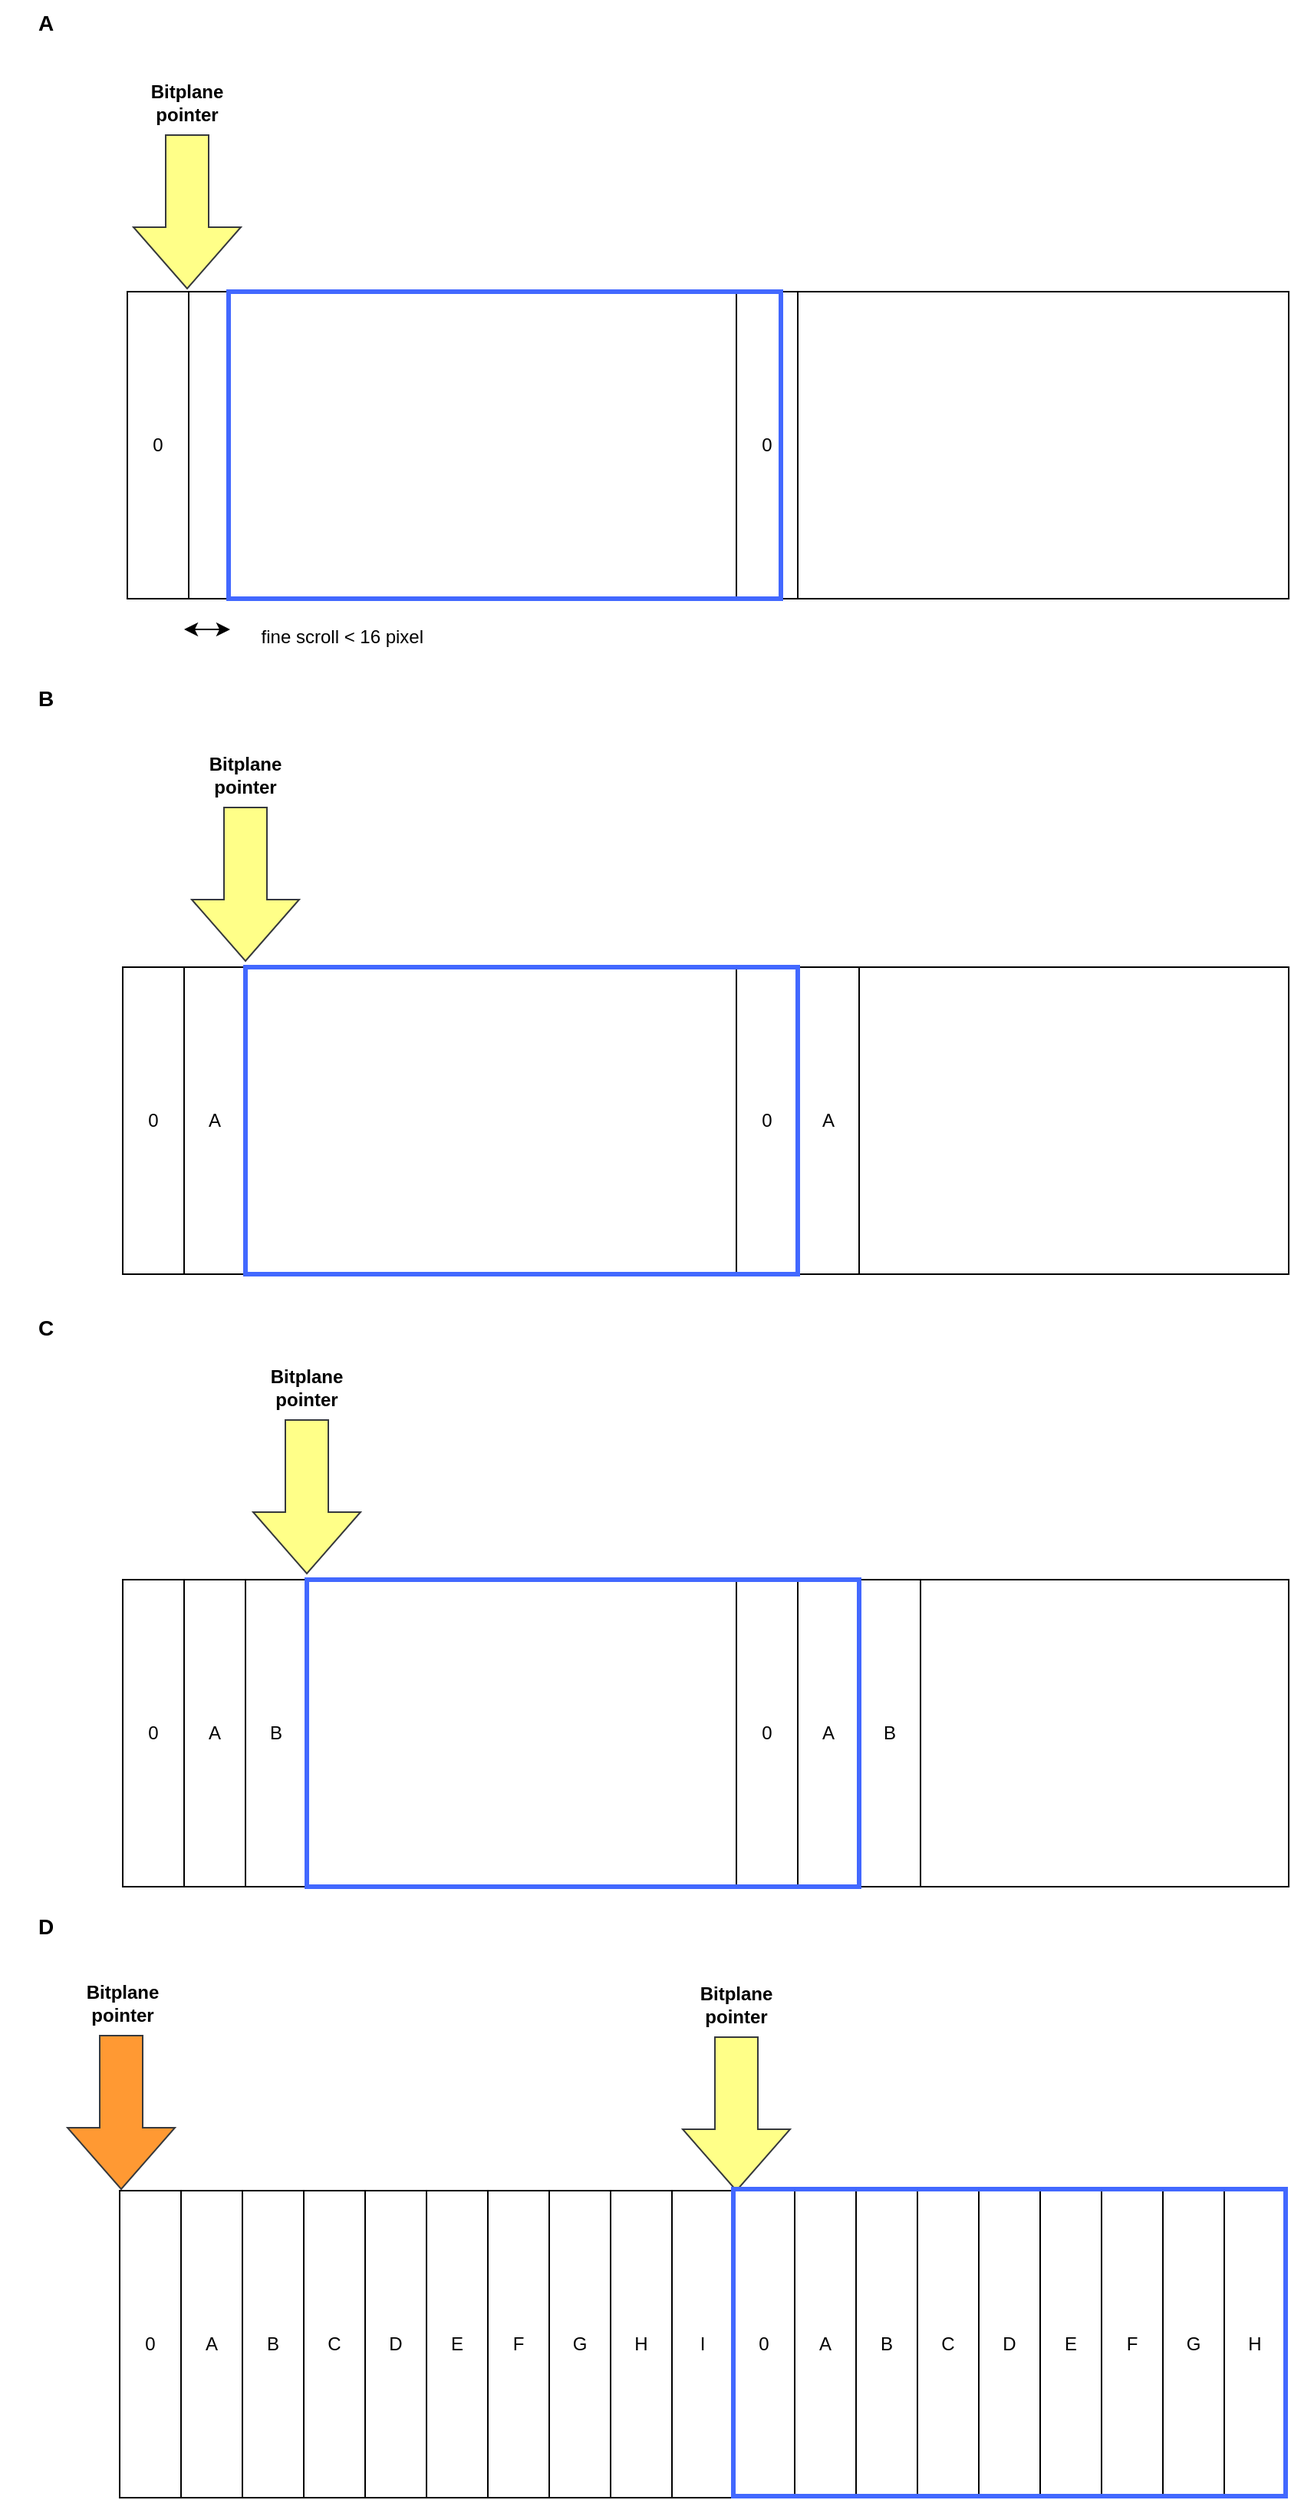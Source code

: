 <mxfile version="24.7.17">
  <diagram name="Pagina-1" id="sBcwQEAZ2HaKrVN2K858">
    <mxGraphModel dx="1426" dy="1582" grid="1" gridSize="10" guides="1" tooltips="1" connect="1" arrows="1" fold="1" page="1" pageScale="1" pageWidth="1169" pageHeight="827" math="0" shadow="0">
      <root>
        <mxCell id="0" />
        <mxCell id="1" parent="0" />
        <mxCell id="mokQlcTMgFuqJdQmQVKg-1" value="" style="rounded=0;whiteSpace=wrap;html=1;" vertex="1" parent="1">
          <mxGeometry x="200" y="280" width="360" height="200" as="geometry" />
        </mxCell>
        <mxCell id="mokQlcTMgFuqJdQmQVKg-2" value="" style="rounded=0;whiteSpace=wrap;html=1;" vertex="1" parent="1">
          <mxGeometry x="560" y="280" width="360" height="200" as="geometry" />
        </mxCell>
        <mxCell id="mokQlcTMgFuqJdQmQVKg-6" value="A" style="rounded=0;whiteSpace=wrap;html=1;" vertex="1" parent="1">
          <mxGeometry x="200" y="280" width="40" height="200" as="geometry" />
        </mxCell>
        <mxCell id="mokQlcTMgFuqJdQmQVKg-7" value="A" style="rounded=0;whiteSpace=wrap;html=1;" vertex="1" parent="1">
          <mxGeometry x="600" y="280" width="40" height="200" as="geometry" />
        </mxCell>
        <mxCell id="mokQlcTMgFuqJdQmQVKg-8" value="" style="rounded=0;whiteSpace=wrap;html=1;" vertex="1" parent="1">
          <mxGeometry x="198" y="1077" width="360" height="200" as="geometry" />
        </mxCell>
        <mxCell id="mokQlcTMgFuqJdQmQVKg-9" value="" style="rounded=0;whiteSpace=wrap;html=1;" vertex="1" parent="1">
          <mxGeometry x="558" y="1077" width="360" height="200" as="geometry" />
        </mxCell>
        <mxCell id="mokQlcTMgFuqJdQmQVKg-13" value="A" style="rounded=0;whiteSpace=wrap;html=1;" vertex="1" parent="1">
          <mxGeometry x="198" y="1077" width="40" height="200" as="geometry" />
        </mxCell>
        <mxCell id="mokQlcTMgFuqJdQmQVKg-14" value="A" style="rounded=0;whiteSpace=wrap;html=1;" vertex="1" parent="1">
          <mxGeometry x="598" y="1077" width="40" height="200" as="geometry" />
        </mxCell>
        <mxCell id="mokQlcTMgFuqJdQmQVKg-15" value="" style="group" vertex="1" connectable="0" parent="1">
          <mxGeometry x="525" y="941" width="70" height="136" as="geometry" />
        </mxCell>
        <mxCell id="mokQlcTMgFuqJdQmQVKg-11" value="" style="html=1;shadow=0;dashed=0;align=center;verticalAlign=middle;shape=mxgraph.arrows2.arrow;dy=0.6;dx=40;direction=south;notch=0;aspect=fixed;fillColor=#ffff88;strokeColor=#36393d;" vertex="1" parent="mokQlcTMgFuqJdQmQVKg-15">
          <mxGeometry y="36" width="70" height="100" as="geometry" />
        </mxCell>
        <mxCell id="mokQlcTMgFuqJdQmQVKg-12" value="&lt;b&gt;Bitplane pointer&lt;/b&gt;" style="text;html=1;align=center;verticalAlign=middle;whiteSpace=wrap;rounded=0;" vertex="1" parent="mokQlcTMgFuqJdQmQVKg-15">
          <mxGeometry x="5" width="60" height="30" as="geometry" />
        </mxCell>
        <mxCell id="mokQlcTMgFuqJdQmQVKg-16" value="" style="group" vertex="1" connectable="0" parent="1">
          <mxGeometry x="205" y="140" width="70" height="136" as="geometry" />
        </mxCell>
        <mxCell id="mokQlcTMgFuqJdQmQVKg-4" value="" style="html=1;shadow=0;dashed=0;align=center;verticalAlign=middle;shape=mxgraph.arrows2.arrow;dy=0.6;dx=40;direction=south;notch=0;aspect=fixed;fillColor=#ffff88;strokeColor=#36393d;" vertex="1" parent="mokQlcTMgFuqJdQmQVKg-16">
          <mxGeometry y="36" width="70" height="100" as="geometry" />
        </mxCell>
        <mxCell id="mokQlcTMgFuqJdQmQVKg-5" value="&lt;b&gt;Bitplane pointer&lt;/b&gt;" style="text;html=1;align=center;verticalAlign=middle;whiteSpace=wrap;rounded=0;" vertex="1" parent="mokQlcTMgFuqJdQmQVKg-16">
          <mxGeometry x="5" width="60" height="30" as="geometry" />
        </mxCell>
        <mxCell id="mokQlcTMgFuqJdQmQVKg-17" value="B" style="rounded=0;whiteSpace=wrap;html=1;" vertex="1" parent="1">
          <mxGeometry x="238" y="1077" width="40" height="200" as="geometry" />
        </mxCell>
        <mxCell id="mokQlcTMgFuqJdQmQVKg-18" value="B" style="rounded=0;whiteSpace=wrap;html=1;" vertex="1" parent="1">
          <mxGeometry x="638" y="1077" width="40" height="200" as="geometry" />
        </mxCell>
        <mxCell id="mokQlcTMgFuqJdQmQVKg-19" value="C" style="rounded=0;whiteSpace=wrap;html=1;" vertex="1" parent="1">
          <mxGeometry x="278" y="1077" width="40" height="200" as="geometry" />
        </mxCell>
        <mxCell id="mokQlcTMgFuqJdQmQVKg-22" value="C" style="rounded=0;whiteSpace=wrap;html=1;" vertex="1" parent="1">
          <mxGeometry x="678" y="1077" width="40" height="200" as="geometry" />
        </mxCell>
        <mxCell id="mokQlcTMgFuqJdQmQVKg-23" value="D" style="rounded=0;whiteSpace=wrap;html=1;" vertex="1" parent="1">
          <mxGeometry x="318" y="1077" width="40" height="200" as="geometry" />
        </mxCell>
        <mxCell id="mokQlcTMgFuqJdQmQVKg-24" value="D" style="rounded=0;whiteSpace=wrap;html=1;" vertex="1" parent="1">
          <mxGeometry x="718" y="1077" width="40" height="200" as="geometry" />
        </mxCell>
        <mxCell id="mokQlcTMgFuqJdQmQVKg-25" value="E" style="rounded=0;whiteSpace=wrap;html=1;" vertex="1" parent="1">
          <mxGeometry x="358" y="1077" width="40" height="200" as="geometry" />
        </mxCell>
        <mxCell id="mokQlcTMgFuqJdQmQVKg-26" value="E" style="rounded=0;whiteSpace=wrap;html=1;" vertex="1" parent="1">
          <mxGeometry x="758" y="1077" width="40" height="200" as="geometry" />
        </mxCell>
        <mxCell id="mokQlcTMgFuqJdQmQVKg-27" value="F" style="rounded=0;whiteSpace=wrap;html=1;" vertex="1" parent="1">
          <mxGeometry x="398" y="1077" width="40" height="200" as="geometry" />
        </mxCell>
        <mxCell id="mokQlcTMgFuqJdQmQVKg-28" value="F" style="rounded=0;whiteSpace=wrap;html=1;" vertex="1" parent="1">
          <mxGeometry x="798" y="1077" width="40" height="200" as="geometry" />
        </mxCell>
        <mxCell id="mokQlcTMgFuqJdQmQVKg-29" value="G" style="rounded=0;whiteSpace=wrap;html=1;" vertex="1" parent="1">
          <mxGeometry x="438" y="1077" width="40" height="200" as="geometry" />
        </mxCell>
        <mxCell id="mokQlcTMgFuqJdQmQVKg-30" value="G" style="rounded=0;whiteSpace=wrap;html=1;" vertex="1" parent="1">
          <mxGeometry x="838" y="1077" width="40" height="200" as="geometry" />
        </mxCell>
        <mxCell id="mokQlcTMgFuqJdQmQVKg-31" value="H" style="rounded=0;whiteSpace=wrap;html=1;" vertex="1" parent="1">
          <mxGeometry x="478" y="1077" width="40" height="200" as="geometry" />
        </mxCell>
        <mxCell id="mokQlcTMgFuqJdQmQVKg-32" value="H" style="rounded=0;whiteSpace=wrap;html=1;" vertex="1" parent="1">
          <mxGeometry x="878" y="1077" width="40" height="200" as="geometry" />
        </mxCell>
        <mxCell id="mokQlcTMgFuqJdQmQVKg-33" value="I" style="rounded=0;whiteSpace=wrap;html=1;" vertex="1" parent="1">
          <mxGeometry x="518" y="1077" width="40" height="200" as="geometry" />
        </mxCell>
        <mxCell id="mokQlcTMgFuqJdQmQVKg-35" value="" style="group;" vertex="1" connectable="0" parent="1">
          <mxGeometry x="125" y="940" width="70" height="136" as="geometry" />
        </mxCell>
        <mxCell id="mokQlcTMgFuqJdQmQVKg-36" value="" style="html=1;shadow=0;dashed=0;align=center;verticalAlign=middle;shape=mxgraph.arrows2.arrow;dy=0.6;dx=40;direction=south;notch=0;aspect=fixed;fillColor=#FF9933;strokeColor=#36393d;" vertex="1" parent="mokQlcTMgFuqJdQmQVKg-35">
          <mxGeometry x="-1" y="36" width="70" height="100" as="geometry" />
        </mxCell>
        <mxCell id="mokQlcTMgFuqJdQmQVKg-37" value="&lt;b&gt;Bitplane pointer&lt;/b&gt;" style="text;html=1;align=center;verticalAlign=middle;whiteSpace=wrap;rounded=0;" vertex="1" parent="mokQlcTMgFuqJdQmQVKg-35">
          <mxGeometry x="5" width="60" height="30" as="geometry" />
        </mxCell>
        <mxCell id="mokQlcTMgFuqJdQmQVKg-38" value="" style="rounded=0;whiteSpace=wrap;html=1;" vertex="1" parent="1">
          <mxGeometry x="200" y="679" width="360" height="200" as="geometry" />
        </mxCell>
        <mxCell id="mokQlcTMgFuqJdQmQVKg-39" value="" style="rounded=0;whiteSpace=wrap;html=1;" vertex="1" parent="1">
          <mxGeometry x="560" y="679" width="360" height="200" as="geometry" />
        </mxCell>
        <mxCell id="mokQlcTMgFuqJdQmQVKg-41" value="A" style="rounded=0;whiteSpace=wrap;html=1;" vertex="1" parent="1">
          <mxGeometry x="200" y="679" width="40" height="200" as="geometry" />
        </mxCell>
        <mxCell id="mokQlcTMgFuqJdQmQVKg-42" value="A" style="rounded=0;whiteSpace=wrap;html=1;" vertex="1" parent="1">
          <mxGeometry x="600" y="679" width="40" height="200" as="geometry" />
        </mxCell>
        <mxCell id="mokQlcTMgFuqJdQmQVKg-43" value="" style="group" vertex="1" connectable="0" parent="1">
          <mxGeometry x="245" y="539" width="70" height="136" as="geometry" />
        </mxCell>
        <mxCell id="mokQlcTMgFuqJdQmQVKg-44" value="" style="html=1;shadow=0;dashed=0;align=center;verticalAlign=middle;shape=mxgraph.arrows2.arrow;dy=0.6;dx=40;direction=south;notch=0;aspect=fixed;fillColor=#ffff88;strokeColor=#36393d;" vertex="1" parent="mokQlcTMgFuqJdQmQVKg-43">
          <mxGeometry y="36" width="70" height="100" as="geometry" />
        </mxCell>
        <mxCell id="mokQlcTMgFuqJdQmQVKg-45" value="&lt;b&gt;Bitplane pointer&lt;/b&gt;" style="text;html=1;align=center;verticalAlign=middle;whiteSpace=wrap;rounded=0;" vertex="1" parent="mokQlcTMgFuqJdQmQVKg-43">
          <mxGeometry x="5" width="60" height="30" as="geometry" />
        </mxCell>
        <mxCell id="mokQlcTMgFuqJdQmQVKg-46" value="B" style="rounded=0;whiteSpace=wrap;html=1;" vertex="1" parent="1">
          <mxGeometry x="240" y="679" width="40" height="200" as="geometry" />
        </mxCell>
        <mxCell id="mokQlcTMgFuqJdQmQVKg-47" value="B" style="rounded=0;whiteSpace=wrap;html=1;" vertex="1" parent="1">
          <mxGeometry x="640" y="679" width="40" height="200" as="geometry" />
        </mxCell>
        <mxCell id="mokQlcTMgFuqJdQmQVKg-48" value="&lt;b&gt;&lt;font style=&quot;font-size: 14px;&quot;&gt;B&lt;/font&gt;&lt;/b&gt;" style="text;html=1;align=center;verticalAlign=middle;whiteSpace=wrap;rounded=0;" vertex="1" parent="1">
          <mxGeometry x="80" y="90" width="60" height="30" as="geometry" />
        </mxCell>
        <mxCell id="mokQlcTMgFuqJdQmQVKg-49" value="&lt;b&gt;&lt;font style=&quot;font-size: 14px;&quot;&gt;C&lt;/font&gt;&lt;/b&gt;" style="text;html=1;align=center;verticalAlign=middle;whiteSpace=wrap;rounded=0;" vertex="1" parent="1">
          <mxGeometry x="80" y="500" width="60" height="30" as="geometry" />
        </mxCell>
        <mxCell id="mokQlcTMgFuqJdQmQVKg-50" value="&lt;b&gt;&lt;font style=&quot;font-size: 14px;&quot;&gt;D&lt;/font&gt;&lt;/b&gt;" style="text;html=1;align=center;verticalAlign=middle;whiteSpace=wrap;rounded=0;" vertex="1" parent="1">
          <mxGeometry x="80" y="890" width="60" height="30" as="geometry" />
        </mxCell>
        <mxCell id="mokQlcTMgFuqJdQmQVKg-51" value="" style="rounded=0;whiteSpace=wrap;html=1;" vertex="1" parent="1">
          <mxGeometry x="200" y="-160" width="360" height="200" as="geometry" />
        </mxCell>
        <mxCell id="mokQlcTMgFuqJdQmQVKg-52" value="" style="rounded=0;whiteSpace=wrap;html=1;" vertex="1" parent="1">
          <mxGeometry x="560" y="-160" width="360" height="200" as="geometry" />
        </mxCell>
        <mxCell id="mokQlcTMgFuqJdQmQVKg-54" value="0" style="rounded=0;whiteSpace=wrap;html=1;" vertex="1" parent="1">
          <mxGeometry x="163" y="-160" width="40" height="200" as="geometry" />
        </mxCell>
        <mxCell id="mokQlcTMgFuqJdQmQVKg-56" value="" style="group" vertex="1" connectable="0" parent="1">
          <mxGeometry x="167" y="-298" width="70" height="136" as="geometry" />
        </mxCell>
        <mxCell id="mokQlcTMgFuqJdQmQVKg-57" value="" style="html=1;shadow=0;dashed=0;align=center;verticalAlign=middle;shape=mxgraph.arrows2.arrow;dy=0.6;dx=40;direction=south;notch=0;aspect=fixed;fillColor=#ffff88;strokeColor=#36393d;" vertex="1" parent="mokQlcTMgFuqJdQmQVKg-56">
          <mxGeometry y="36" width="70" height="100" as="geometry" />
        </mxCell>
        <mxCell id="mokQlcTMgFuqJdQmQVKg-58" value="&lt;b&gt;Bitplane pointer&lt;/b&gt;" style="text;html=1;align=center;verticalAlign=middle;whiteSpace=wrap;rounded=0;" vertex="1" parent="mokQlcTMgFuqJdQmQVKg-56">
          <mxGeometry x="5" width="60" height="30" as="geometry" />
        </mxCell>
        <mxCell id="mokQlcTMgFuqJdQmQVKg-59" value="&lt;b&gt;&lt;font style=&quot;font-size: 14px;&quot;&gt;A&lt;/font&gt;&lt;/b&gt;" style="text;html=1;align=center;verticalAlign=middle;whiteSpace=wrap;rounded=0;" vertex="1" parent="1">
          <mxGeometry x="80" y="-350" width="60" height="30" as="geometry" />
        </mxCell>
        <mxCell id="mokQlcTMgFuqJdQmQVKg-60" value="0" style="rounded=0;whiteSpace=wrap;html=1;" vertex="1" parent="1">
          <mxGeometry x="560" y="-160" width="40" height="200" as="geometry" />
        </mxCell>
        <mxCell id="mokQlcTMgFuqJdQmQVKg-53" value="" style="rounded=0;whiteSpace=wrap;html=1;strokeWidth=3;strokeColor=#4268FF;fillColor=none;" vertex="1" parent="1">
          <mxGeometry x="229" y="-160" width="360" height="200" as="geometry" />
        </mxCell>
        <mxCell id="mokQlcTMgFuqJdQmQVKg-61" value="" style="endArrow=classic;startArrow=classic;html=1;rounded=0;" edge="1" parent="1">
          <mxGeometry width="50" height="50" relative="1" as="geometry">
            <mxPoint x="200" y="60" as="sourcePoint" />
            <mxPoint x="230" y="60" as="targetPoint" />
          </mxGeometry>
        </mxCell>
        <mxCell id="mokQlcTMgFuqJdQmQVKg-62" value="&amp;nbsp;fine scroll &amp;lt; 16 pixel" style="text;html=1;align=center;verticalAlign=middle;whiteSpace=wrap;rounded=0;" vertex="1" parent="1">
          <mxGeometry x="233" y="50" width="137" height="30" as="geometry" />
        </mxCell>
        <mxCell id="mokQlcTMgFuqJdQmQVKg-63" value="0" style="rounded=0;whiteSpace=wrap;html=1;" vertex="1" parent="1">
          <mxGeometry x="560" y="280" width="40" height="200" as="geometry" />
        </mxCell>
        <mxCell id="mokQlcTMgFuqJdQmQVKg-3" value="" style="rounded=0;whiteSpace=wrap;html=1;strokeWidth=3;strokeColor=#4268FF;fillColor=none;" vertex="1" parent="1">
          <mxGeometry x="240" y="280" width="360" height="200" as="geometry" />
        </mxCell>
        <mxCell id="mokQlcTMgFuqJdQmQVKg-64" value="0" style="rounded=0;whiteSpace=wrap;html=1;" vertex="1" parent="1">
          <mxGeometry x="560" y="679" width="40" height="200" as="geometry" />
        </mxCell>
        <mxCell id="mokQlcTMgFuqJdQmQVKg-40" value="" style="rounded=0;whiteSpace=wrap;html=1;strokeWidth=3;strokeColor=#4268FF;fillColor=none;" vertex="1" parent="1">
          <mxGeometry x="280" y="679" width="360" height="200" as="geometry" />
        </mxCell>
        <mxCell id="mokQlcTMgFuqJdQmQVKg-65" value="0" style="rounded=0;whiteSpace=wrap;html=1;" vertex="1" parent="1">
          <mxGeometry x="558" y="1077" width="40" height="200" as="geometry" />
        </mxCell>
        <mxCell id="mokQlcTMgFuqJdQmQVKg-66" value="0" style="rounded=0;whiteSpace=wrap;html=1;" vertex="1" parent="1">
          <mxGeometry x="160" y="280" width="40" height="200" as="geometry" />
        </mxCell>
        <mxCell id="mokQlcTMgFuqJdQmQVKg-67" value="0" style="rounded=0;whiteSpace=wrap;html=1;" vertex="1" parent="1">
          <mxGeometry x="160" y="679" width="40" height="200" as="geometry" />
        </mxCell>
        <mxCell id="mokQlcTMgFuqJdQmQVKg-68" value="0" style="rounded=0;whiteSpace=wrap;html=1;" vertex="1" parent="1">
          <mxGeometry x="158" y="1077" width="40" height="200" as="geometry" />
        </mxCell>
        <mxCell id="mokQlcTMgFuqJdQmQVKg-10" value="" style="rounded=0;whiteSpace=wrap;html=1;strokeWidth=3;strokeColor=#4268FF;fillColor=none;" vertex="1" parent="1">
          <mxGeometry x="558" y="1076" width="360" height="200" as="geometry" />
        </mxCell>
      </root>
    </mxGraphModel>
  </diagram>
</mxfile>
